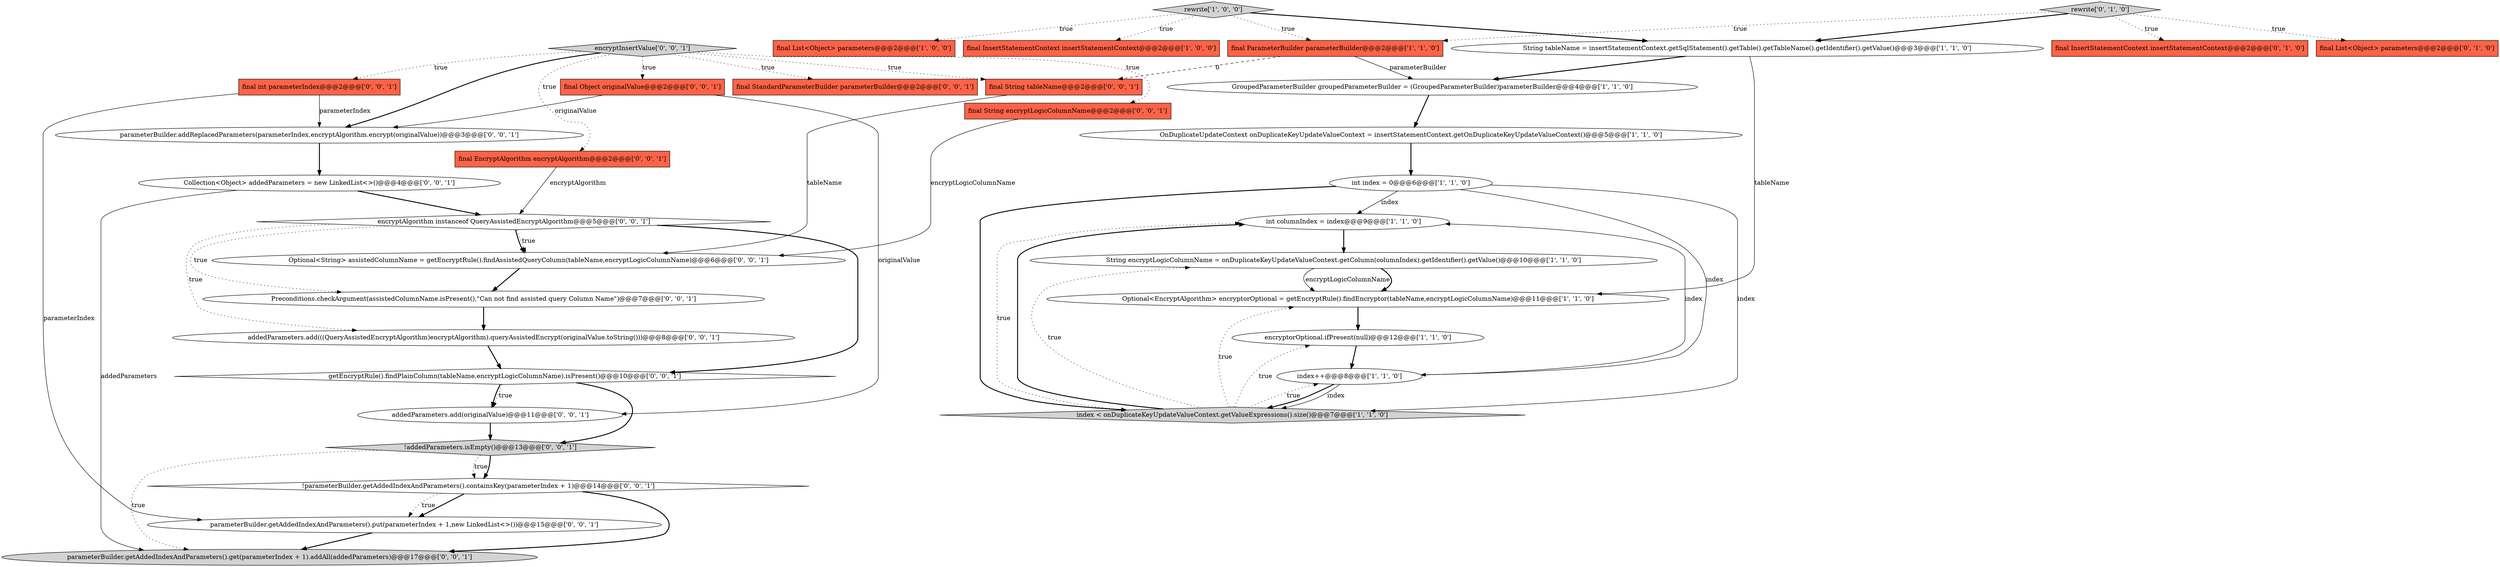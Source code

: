 digraph {
25 [style = filled, label = "getEncryptRule().findPlainColumn(tableName,encryptLogicColumnName).isPresent()@@@10@@@['0', '0', '1']", fillcolor = white, shape = diamond image = "AAA0AAABBB3BBB"];
30 [style = filled, label = "encryptAlgorithm instanceof QueryAssistedEncryptAlgorithm@@@5@@@['0', '0', '1']", fillcolor = white, shape = diamond image = "AAA0AAABBB3BBB"];
18 [style = filled, label = "encryptInsertValue['0', '0', '1']", fillcolor = lightgray, shape = diamond image = "AAA0AAABBB3BBB"];
22 [style = filled, label = "final Object originalValue@@@2@@@['0', '0', '1']", fillcolor = tomato, shape = box image = "AAA0AAABBB3BBB"];
33 [style = filled, label = "final int parameterIndex@@@2@@@['0', '0', '1']", fillcolor = tomato, shape = box image = "AAA0AAABBB3BBB"];
1 [style = filled, label = "int columnIndex = index@@@9@@@['1', '1', '0']", fillcolor = white, shape = ellipse image = "AAA0AAABBB1BBB"];
10 [style = filled, label = "final ParameterBuilder parameterBuilder@@@2@@@['1', '1', '0']", fillcolor = tomato, shape = box image = "AAA0AAABBB1BBB"];
35 [style = filled, label = "final String tableName@@@2@@@['0', '0', '1']", fillcolor = tomato, shape = box image = "AAA0AAABBB3BBB"];
13 [style = filled, label = "index++@@@8@@@['1', '1', '0']", fillcolor = white, shape = ellipse image = "AAA0AAABBB1BBB"];
31 [style = filled, label = "Preconditions.checkArgument(assistedColumnName.isPresent(),\"Can not find assisted query Column Name\")@@@7@@@['0', '0', '1']", fillcolor = white, shape = ellipse image = "AAA0AAABBB3BBB"];
26 [style = filled, label = "parameterBuilder.addReplacedParameters(parameterIndex,encryptAlgorithm.encrypt(originalValue))@@@3@@@['0', '0', '1']", fillcolor = white, shape = ellipse image = "AAA0AAABBB3BBB"];
2 [style = filled, label = "final List<Object> parameters@@@2@@@['1', '0', '0']", fillcolor = tomato, shape = box image = "AAA0AAABBB1BBB"];
24 [style = filled, label = "final StandardParameterBuilder parameterBuilder@@@2@@@['0', '0', '1']", fillcolor = tomato, shape = box image = "AAA0AAABBB3BBB"];
29 [style = filled, label = "final String encryptLogicColumnName@@@2@@@['0', '0', '1']", fillcolor = tomato, shape = box image = "AAA0AAABBB3BBB"];
6 [style = filled, label = "String tableName = insertStatementContext.getSqlStatement().getTable().getTableName().getIdentifier().getValue()@@@3@@@['1', '1', '0']", fillcolor = white, shape = ellipse image = "AAA0AAABBB1BBB"];
12 [style = filled, label = "Optional<EncryptAlgorithm> encryptorOptional = getEncryptRule().findEncryptor(tableName,encryptLogicColumnName)@@@11@@@['1', '1', '0']", fillcolor = white, shape = ellipse image = "AAA0AAABBB1BBB"];
8 [style = filled, label = "rewrite['1', '0', '0']", fillcolor = lightgray, shape = diamond image = "AAA0AAABBB1BBB"];
17 [style = filled, label = "addedParameters.add(((QueryAssistedEncryptAlgorithm)encryptAlgorithm).queryAssistedEncrypt(originalValue.toString()))@@@8@@@['0', '0', '1']", fillcolor = white, shape = ellipse image = "AAA0AAABBB3BBB"];
20 [style = filled, label = "parameterBuilder.getAddedIndexAndParameters().get(parameterIndex + 1).addAll(addedParameters)@@@17@@@['0', '0', '1']", fillcolor = lightgray, shape = ellipse image = "AAA0AAABBB3BBB"];
27 [style = filled, label = "Collection<Object> addedParameters = new LinkedList<>()@@@4@@@['0', '0', '1']", fillcolor = white, shape = ellipse image = "AAA0AAABBB3BBB"];
0 [style = filled, label = "int index = 0@@@6@@@['1', '1', '0']", fillcolor = white, shape = ellipse image = "AAA0AAABBB1BBB"];
16 [style = filled, label = "rewrite['0', '1', '0']", fillcolor = lightgray, shape = diamond image = "AAA0AAABBB2BBB"];
32 [style = filled, label = "Optional<String> assistedColumnName = getEncryptRule().findAssistedQueryColumn(tableName,encryptLogicColumnName)@@@6@@@['0', '0', '1']", fillcolor = white, shape = ellipse image = "AAA0AAABBB3BBB"];
4 [style = filled, label = "String encryptLogicColumnName = onDuplicateKeyUpdateValueContext.getColumn(columnIndex).getIdentifier().getValue()@@@10@@@['1', '1', '0']", fillcolor = white, shape = ellipse image = "AAA0AAABBB1BBB"];
28 [style = filled, label = "addedParameters.add(originalValue)@@@11@@@['0', '0', '1']", fillcolor = white, shape = ellipse image = "AAA0AAABBB3BBB"];
15 [style = filled, label = "final InsertStatementContext insertStatementContext@@@2@@@['0', '1', '0']", fillcolor = tomato, shape = box image = "AAA0AAABBB2BBB"];
34 [style = filled, label = "parameterBuilder.getAddedIndexAndParameters().put(parameterIndex + 1,new LinkedList<>())@@@15@@@['0', '0', '1']", fillcolor = white, shape = ellipse image = "AAA0AAABBB3BBB"];
3 [style = filled, label = "final InsertStatementContext insertStatementContext@@@2@@@['1', '0', '0']", fillcolor = tomato, shape = box image = "AAA0AAABBB1BBB"];
5 [style = filled, label = "encryptorOptional.ifPresent(null)@@@12@@@['1', '1', '0']", fillcolor = white, shape = ellipse image = "AAA0AAABBB1BBB"];
7 [style = filled, label = "OnDuplicateUpdateContext onDuplicateKeyUpdateValueContext = insertStatementContext.getOnDuplicateKeyUpdateValueContext()@@@5@@@['1', '1', '0']", fillcolor = white, shape = ellipse image = "AAA0AAABBB1BBB"];
14 [style = filled, label = "final List<Object> parameters@@@2@@@['0', '1', '0']", fillcolor = tomato, shape = box image = "AAA0AAABBB2BBB"];
21 [style = filled, label = "final EncryptAlgorithm encryptAlgorithm@@@2@@@['0', '0', '1']", fillcolor = tomato, shape = box image = "AAA0AAABBB3BBB"];
23 [style = filled, label = "!addedParameters.isEmpty()@@@13@@@['0', '0', '1']", fillcolor = lightgray, shape = diamond image = "AAA0AAABBB3BBB"];
11 [style = filled, label = "index < onDuplicateKeyUpdateValueContext.getValueExpressions().size()@@@7@@@['1', '1', '0']", fillcolor = lightgray, shape = diamond image = "AAA0AAABBB1BBB"];
9 [style = filled, label = "GroupedParameterBuilder groupedParameterBuilder = (GroupedParameterBuilder)parameterBuilder@@@4@@@['1', '1', '0']", fillcolor = white, shape = ellipse image = "AAA0AAABBB1BBB"];
19 [style = filled, label = "!parameterBuilder.getAddedIndexAndParameters().containsKey(parameterIndex + 1)@@@14@@@['0', '0', '1']", fillcolor = white, shape = diamond image = "AAA0AAABBB3BBB"];
17->25 [style = bold, label=""];
1->4 [style = bold, label=""];
19->34 [style = bold, label=""];
25->28 [style = bold, label=""];
19->34 [style = dotted, label="true"];
18->35 [style = dotted, label="true"];
12->5 [style = bold, label=""];
34->20 [style = bold, label=""];
33->26 [style = solid, label="parameterIndex"];
11->1 [style = bold, label=""];
25->23 [style = bold, label=""];
4->12 [style = solid, label="encryptLogicColumnName"];
8->2 [style = dotted, label="true"];
29->32 [style = solid, label="encryptLogicColumnName"];
0->13 [style = solid, label="index"];
16->6 [style = bold, label=""];
27->30 [style = bold, label=""];
19->20 [style = bold, label=""];
18->26 [style = bold, label=""];
11->1 [style = dotted, label="true"];
11->12 [style = dotted, label="true"];
6->12 [style = solid, label="tableName"];
21->30 [style = solid, label="encryptAlgorithm"];
18->21 [style = dotted, label="true"];
18->24 [style = dotted, label="true"];
0->11 [style = bold, label=""];
30->25 [style = bold, label=""];
0->11 [style = solid, label="index"];
0->1 [style = solid, label="index"];
7->0 [style = bold, label=""];
8->6 [style = bold, label=""];
22->26 [style = solid, label="originalValue"];
30->32 [style = bold, label=""];
11->13 [style = dotted, label="true"];
11->4 [style = dotted, label="true"];
11->5 [style = dotted, label="true"];
8->10 [style = dotted, label="true"];
9->7 [style = bold, label=""];
25->28 [style = dotted, label="true"];
27->20 [style = solid, label="addedParameters"];
23->19 [style = dotted, label="true"];
13->11 [style = bold, label=""];
16->10 [style = dotted, label="true"];
8->3 [style = dotted, label="true"];
26->27 [style = bold, label=""];
23->20 [style = dotted, label="true"];
10->9 [style = solid, label="parameterBuilder"];
33->34 [style = solid, label="parameterIndex"];
22->28 [style = solid, label="originalValue"];
28->23 [style = bold, label=""];
5->13 [style = bold, label=""];
23->19 [style = bold, label=""];
16->14 [style = dotted, label="true"];
30->32 [style = dotted, label="true"];
35->32 [style = solid, label="tableName"];
4->12 [style = bold, label=""];
13->11 [style = solid, label="index"];
13->1 [style = solid, label="index"];
18->29 [style = dotted, label="true"];
30->17 [style = dotted, label="true"];
31->17 [style = bold, label=""];
6->9 [style = bold, label=""];
10->35 [style = dashed, label="0"];
32->31 [style = bold, label=""];
30->31 [style = dotted, label="true"];
18->33 [style = dotted, label="true"];
16->15 [style = dotted, label="true"];
18->22 [style = dotted, label="true"];
}
